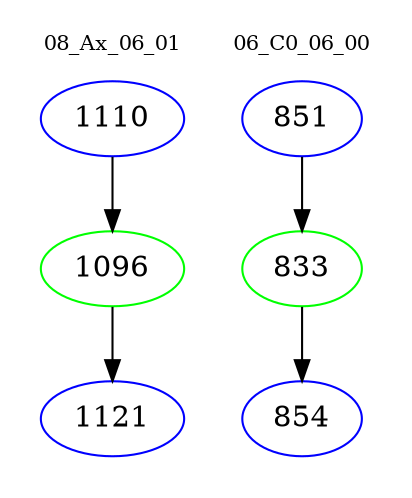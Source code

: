 digraph{
subgraph cluster_0 {
color = white
label = "08_Ax_06_01";
fontsize=10;
T0_1110 [label="1110", color="blue"]
T0_1110 -> T0_1096 [color="black"]
T0_1096 [label="1096", color="green"]
T0_1096 -> T0_1121 [color="black"]
T0_1121 [label="1121", color="blue"]
}
subgraph cluster_1 {
color = white
label = "06_C0_06_00";
fontsize=10;
T1_851 [label="851", color="blue"]
T1_851 -> T1_833 [color="black"]
T1_833 [label="833", color="green"]
T1_833 -> T1_854 [color="black"]
T1_854 [label="854", color="blue"]
}
}
